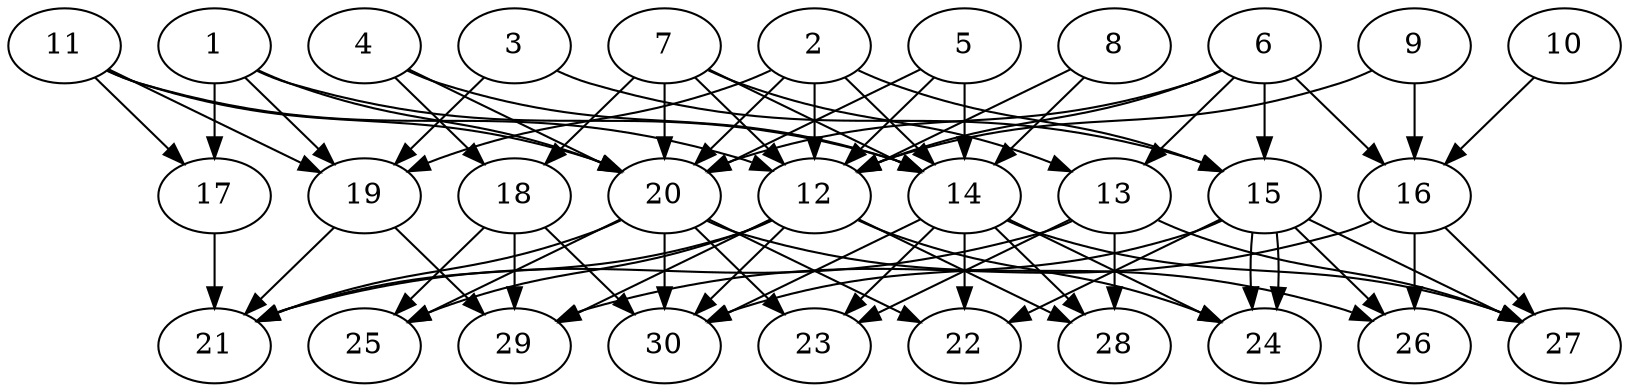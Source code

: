 // DAG automatically generated by daggen at Thu Oct  3 14:04:18 2019
// ./daggen --dot -n 30 --ccr 0.3 --fat 0.7 --regular 0.7 --density 0.7 --mindata 5242880 --maxdata 52428800 
digraph G {
  1 [size="170530133", alpha="0.10", expect_size="51159040"] 
  1 -> 14 [size ="51159040"]
  1 -> 17 [size ="51159040"]
  1 -> 19 [size ="51159040"]
  1 -> 20 [size ="51159040"]
  2 [size="83920213", alpha="0.08", expect_size="25176064"] 
  2 -> 12 [size ="25176064"]
  2 -> 14 [size ="25176064"]
  2 -> 15 [size ="25176064"]
  2 -> 19 [size ="25176064"]
  2 -> 20 [size ="25176064"]
  3 [size="155927893", alpha="0.07", expect_size="46778368"] 
  3 -> 15 [size ="46778368"]
  3 -> 19 [size ="46778368"]
  4 [size="99836587", alpha="0.04", expect_size="29950976"] 
  4 -> 14 [size ="29950976"]
  4 -> 18 [size ="29950976"]
  4 -> 20 [size ="29950976"]
  5 [size="90900480", alpha="0.07", expect_size="27270144"] 
  5 -> 12 [size ="27270144"]
  5 -> 14 [size ="27270144"]
  5 -> 20 [size ="27270144"]
  6 [size="17834667", alpha="0.19", expect_size="5350400"] 
  6 -> 12 [size ="5350400"]
  6 -> 13 [size ="5350400"]
  6 -> 15 [size ="5350400"]
  6 -> 16 [size ="5350400"]
  6 -> 20 [size ="5350400"]
  7 [size="26200747", alpha="0.15", expect_size="7860224"] 
  7 -> 12 [size ="7860224"]
  7 -> 13 [size ="7860224"]
  7 -> 14 [size ="7860224"]
  7 -> 18 [size ="7860224"]
  7 -> 20 [size ="7860224"]
  8 [size="38942720", alpha="0.17", expect_size="11682816"] 
  8 -> 12 [size ="11682816"]
  8 -> 14 [size ="11682816"]
  9 [size="96836267", alpha="0.03", expect_size="29050880"] 
  9 -> 12 [size ="29050880"]
  9 -> 16 [size ="29050880"]
  10 [size="169120427", alpha="0.11", expect_size="50736128"] 
  10 -> 16 [size ="50736128"]
  11 [size="150469973", alpha="0.06", expect_size="45140992"] 
  11 -> 12 [size ="45140992"]
  11 -> 17 [size ="45140992"]
  11 -> 19 [size ="45140992"]
  11 -> 20 [size ="45140992"]
  12 [size="75482453", alpha="0.12", expect_size="22644736"] 
  12 -> 21 [size ="22644736"]
  12 -> 24 [size ="22644736"]
  12 -> 25 [size ="22644736"]
  12 -> 28 [size ="22644736"]
  12 -> 29 [size ="22644736"]
  12 -> 30 [size ="22644736"]
  13 [size="134498987", alpha="0.12", expect_size="40349696"] 
  13 -> 21 [size ="40349696"]
  13 -> 23 [size ="40349696"]
  13 -> 27 [size ="40349696"]
  13 -> 28 [size ="40349696"]
  14 [size="34338133", alpha="0.17", expect_size="10301440"] 
  14 -> 22 [size ="10301440"]
  14 -> 23 [size ="10301440"]
  14 -> 24 [size ="10301440"]
  14 -> 27 [size ="10301440"]
  14 -> 28 [size ="10301440"]
  14 -> 30 [size ="10301440"]
  15 [size="63703040", alpha="0.11", expect_size="19110912"] 
  15 -> 22 [size ="19110912"]
  15 -> 24 [size ="19110912"]
  15 -> 24 [size ="19110912"]
  15 -> 26 [size ="19110912"]
  15 -> 27 [size ="19110912"]
  15 -> 30 [size ="19110912"]
  16 [size="117480107", alpha="0.11", expect_size="35244032"] 
  16 -> 26 [size ="35244032"]
  16 -> 27 [size ="35244032"]
  16 -> 29 [size ="35244032"]
  17 [size="109684053", alpha="0.01", expect_size="32905216"] 
  17 -> 21 [size ="32905216"]
  18 [size="67877547", alpha="0.16", expect_size="20363264"] 
  18 -> 25 [size ="20363264"]
  18 -> 29 [size ="20363264"]
  18 -> 30 [size ="20363264"]
  19 [size="48148480", alpha="0.14", expect_size="14444544"] 
  19 -> 21 [size ="14444544"]
  19 -> 29 [size ="14444544"]
  20 [size="67942400", alpha="0.06", expect_size="20382720"] 
  20 -> 21 [size ="20382720"]
  20 -> 22 [size ="20382720"]
  20 -> 23 [size ="20382720"]
  20 -> 25 [size ="20382720"]
  20 -> 26 [size ="20382720"]
  20 -> 30 [size ="20382720"]
  21 [size="154350933", alpha="0.19", expect_size="46305280"] 
  22 [size="45472427", alpha="0.19", expect_size="13641728"] 
  23 [size="140332373", alpha="0.17", expect_size="42099712"] 
  24 [size="73915733", alpha="0.06", expect_size="22174720"] 
  25 [size="53282133", alpha="0.04", expect_size="15984640"] 
  26 [size="138878293", alpha="0.02", expect_size="41663488"] 
  27 [size="68877653", alpha="0.01", expect_size="20663296"] 
  28 [size="77670400", alpha="0.03", expect_size="23301120"] 
  29 [size="43697493", alpha="0.15", expect_size="13109248"] 
  30 [size="152320000", alpha="0.06", expect_size="45696000"] 
}
